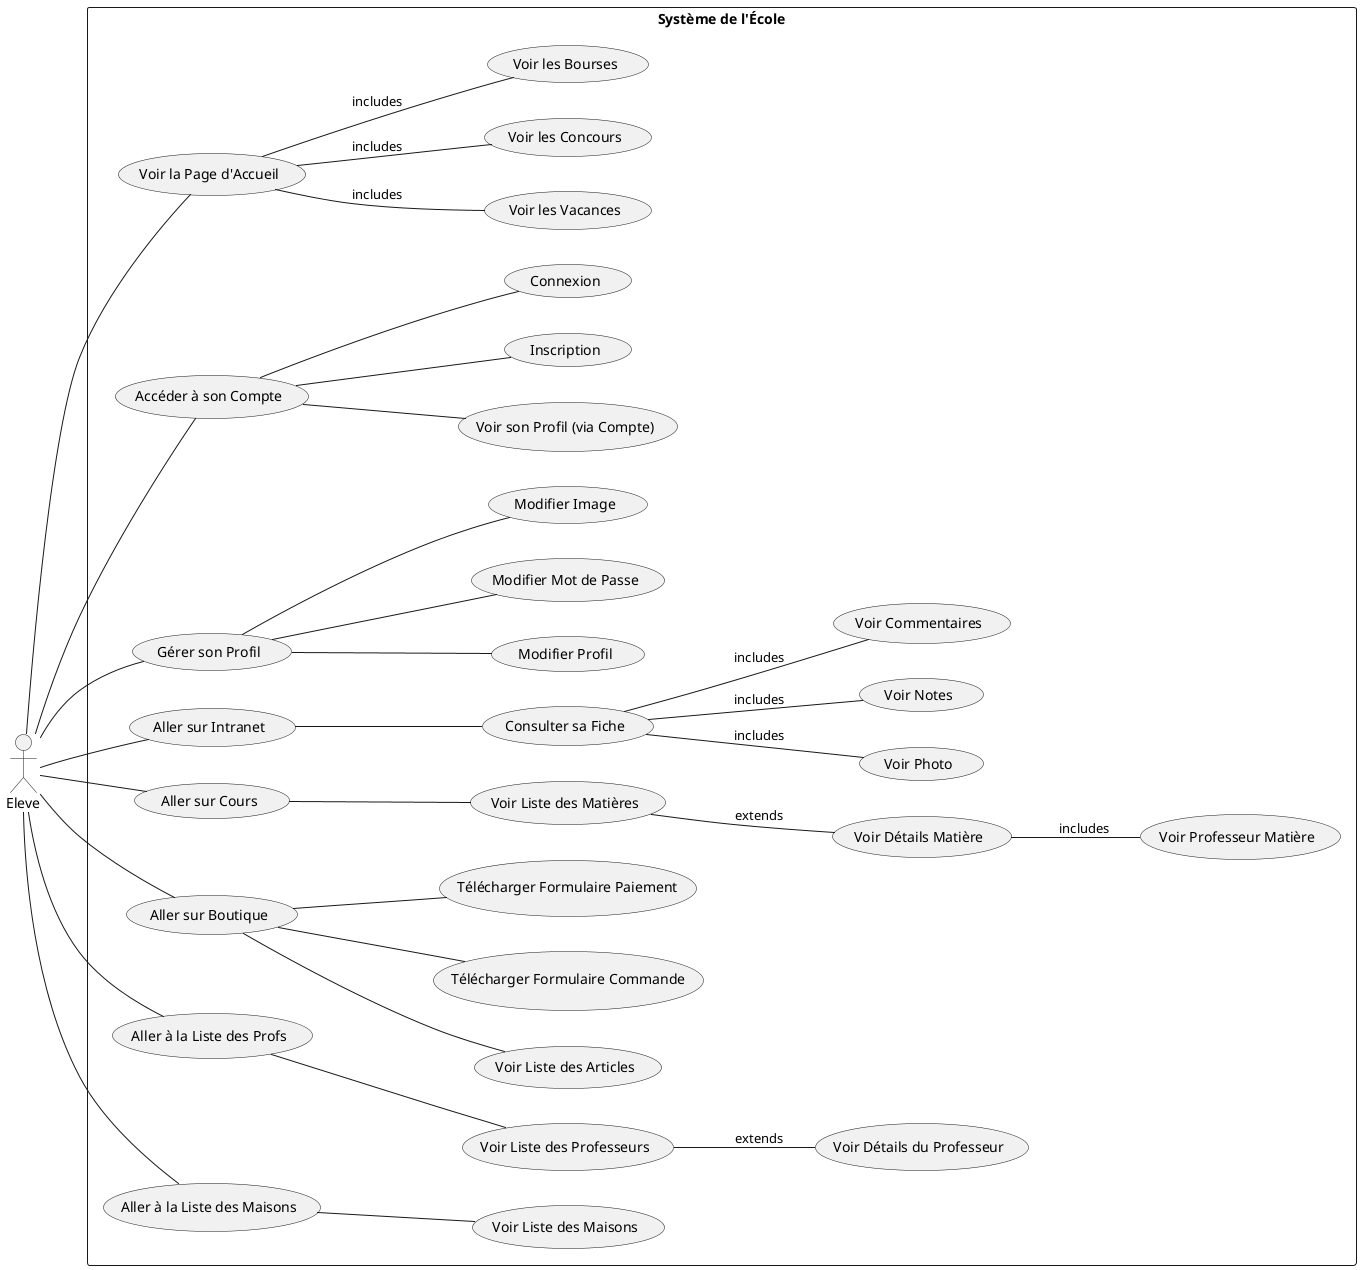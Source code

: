 @startuml
left to right direction
actor Eleve

rectangle "Système de l'École" {
  usecase "Voir la Page d'Accueil" as VoirAccueil
  usecase "Voir les Vacances" as VoirVacances
  usecase "Voir les Concours" as VoirConcours
  usecase "Voir les Bourses" as VoirBourses

  usecase "Accéder à son Compte" as AccederCompte
  usecase "Voir son Profil (via Compte)" as VoirProfilCompte
  usecase "Inscription" as Inscription
  usecase "Connexion" as Connexion

  usecase "Gérer son Profil" as GererProfil
  usecase "Modifier Profil" as ModifierProfil
  usecase "Modifier Mot de Passe" as ModifierMDP
  usecase "Modifier Image" as ModifierImage

  usecase "Aller sur Intranet" as AllerIntranet
  usecase "Consulter sa Fiche" as ConsulterFiche
  usecase "Voir Photo" as VoirPhoto
  usecase "Voir Notes" as VoirNotes
  usecase "Voir Commentaires" as VoirCommentaires

  usecase "Aller sur Cours" as AllerCours
  usecase "Voir Liste des Matières" as VoirListeMatieres
  usecase "Voir Détails Matière" as VoirDetailsMatiere
  usecase "Voir Professeur Matière" as VoirProfMatiere

  usecase "Aller sur Boutique" as AllerBoutique
  usecase "Voir Liste des Articles" as VoirListeArticles
  usecase "Télécharger Formulaire Commande" as TelechargerFormulaireCommande
  usecase "Télécharger Formulaire Paiement" as TelechargerFormulairePaiement

  usecase "Aller à la Liste des Profs" as AllerListeProfs
  usecase "Voir Liste des Professeurs" as VoirListeProfs
  usecase "Voir Détails du Professeur" as VoirDetailsProf

  usecase "Aller à la Liste des Maisons" as AllerListeMaisons
  usecase "Voir Liste des Maisons" as VoirListeMaisons
}

Eleve -- VoirAccueil
VoirAccueil -- VoirVacances : includes
VoirAccueil -- VoirConcours : includes
VoirAccueil -- VoirBourses : includes

Eleve -- AccederCompte
AccederCompte -- VoirProfilCompte
AccederCompte -- Inscription
AccederCompte -- Connexion

Eleve -- GererProfil
GererProfil -- ModifierProfil
GererProfil -- ModifierMDP
GererProfil -- ModifierImage

Eleve -- AllerIntranet
AllerIntranet -- ConsulterFiche
ConsulterFiche -- VoirPhoto : includes
ConsulterFiche -- VoirNotes : includes
ConsulterFiche -- VoirCommentaires : includes

Eleve -- AllerCours
AllerCours -- VoirListeMatieres
VoirListeMatieres -- VoirDetailsMatiere : extends
VoirDetailsMatiere -- VoirProfMatiere : includes

Eleve -- AllerBoutique
AllerBoutique -- VoirListeArticles
AllerBoutique -- TelechargerFormulaireCommande
AllerBoutique -- TelechargerFormulairePaiement

Eleve -- AllerListeProfs
AllerListeProfs -- VoirListeProfs
VoirListeProfs -- VoirDetailsProf : extends

Eleve -- AllerListeMaisons
AllerListeMaisons -- VoirListeMaisons

@enduml